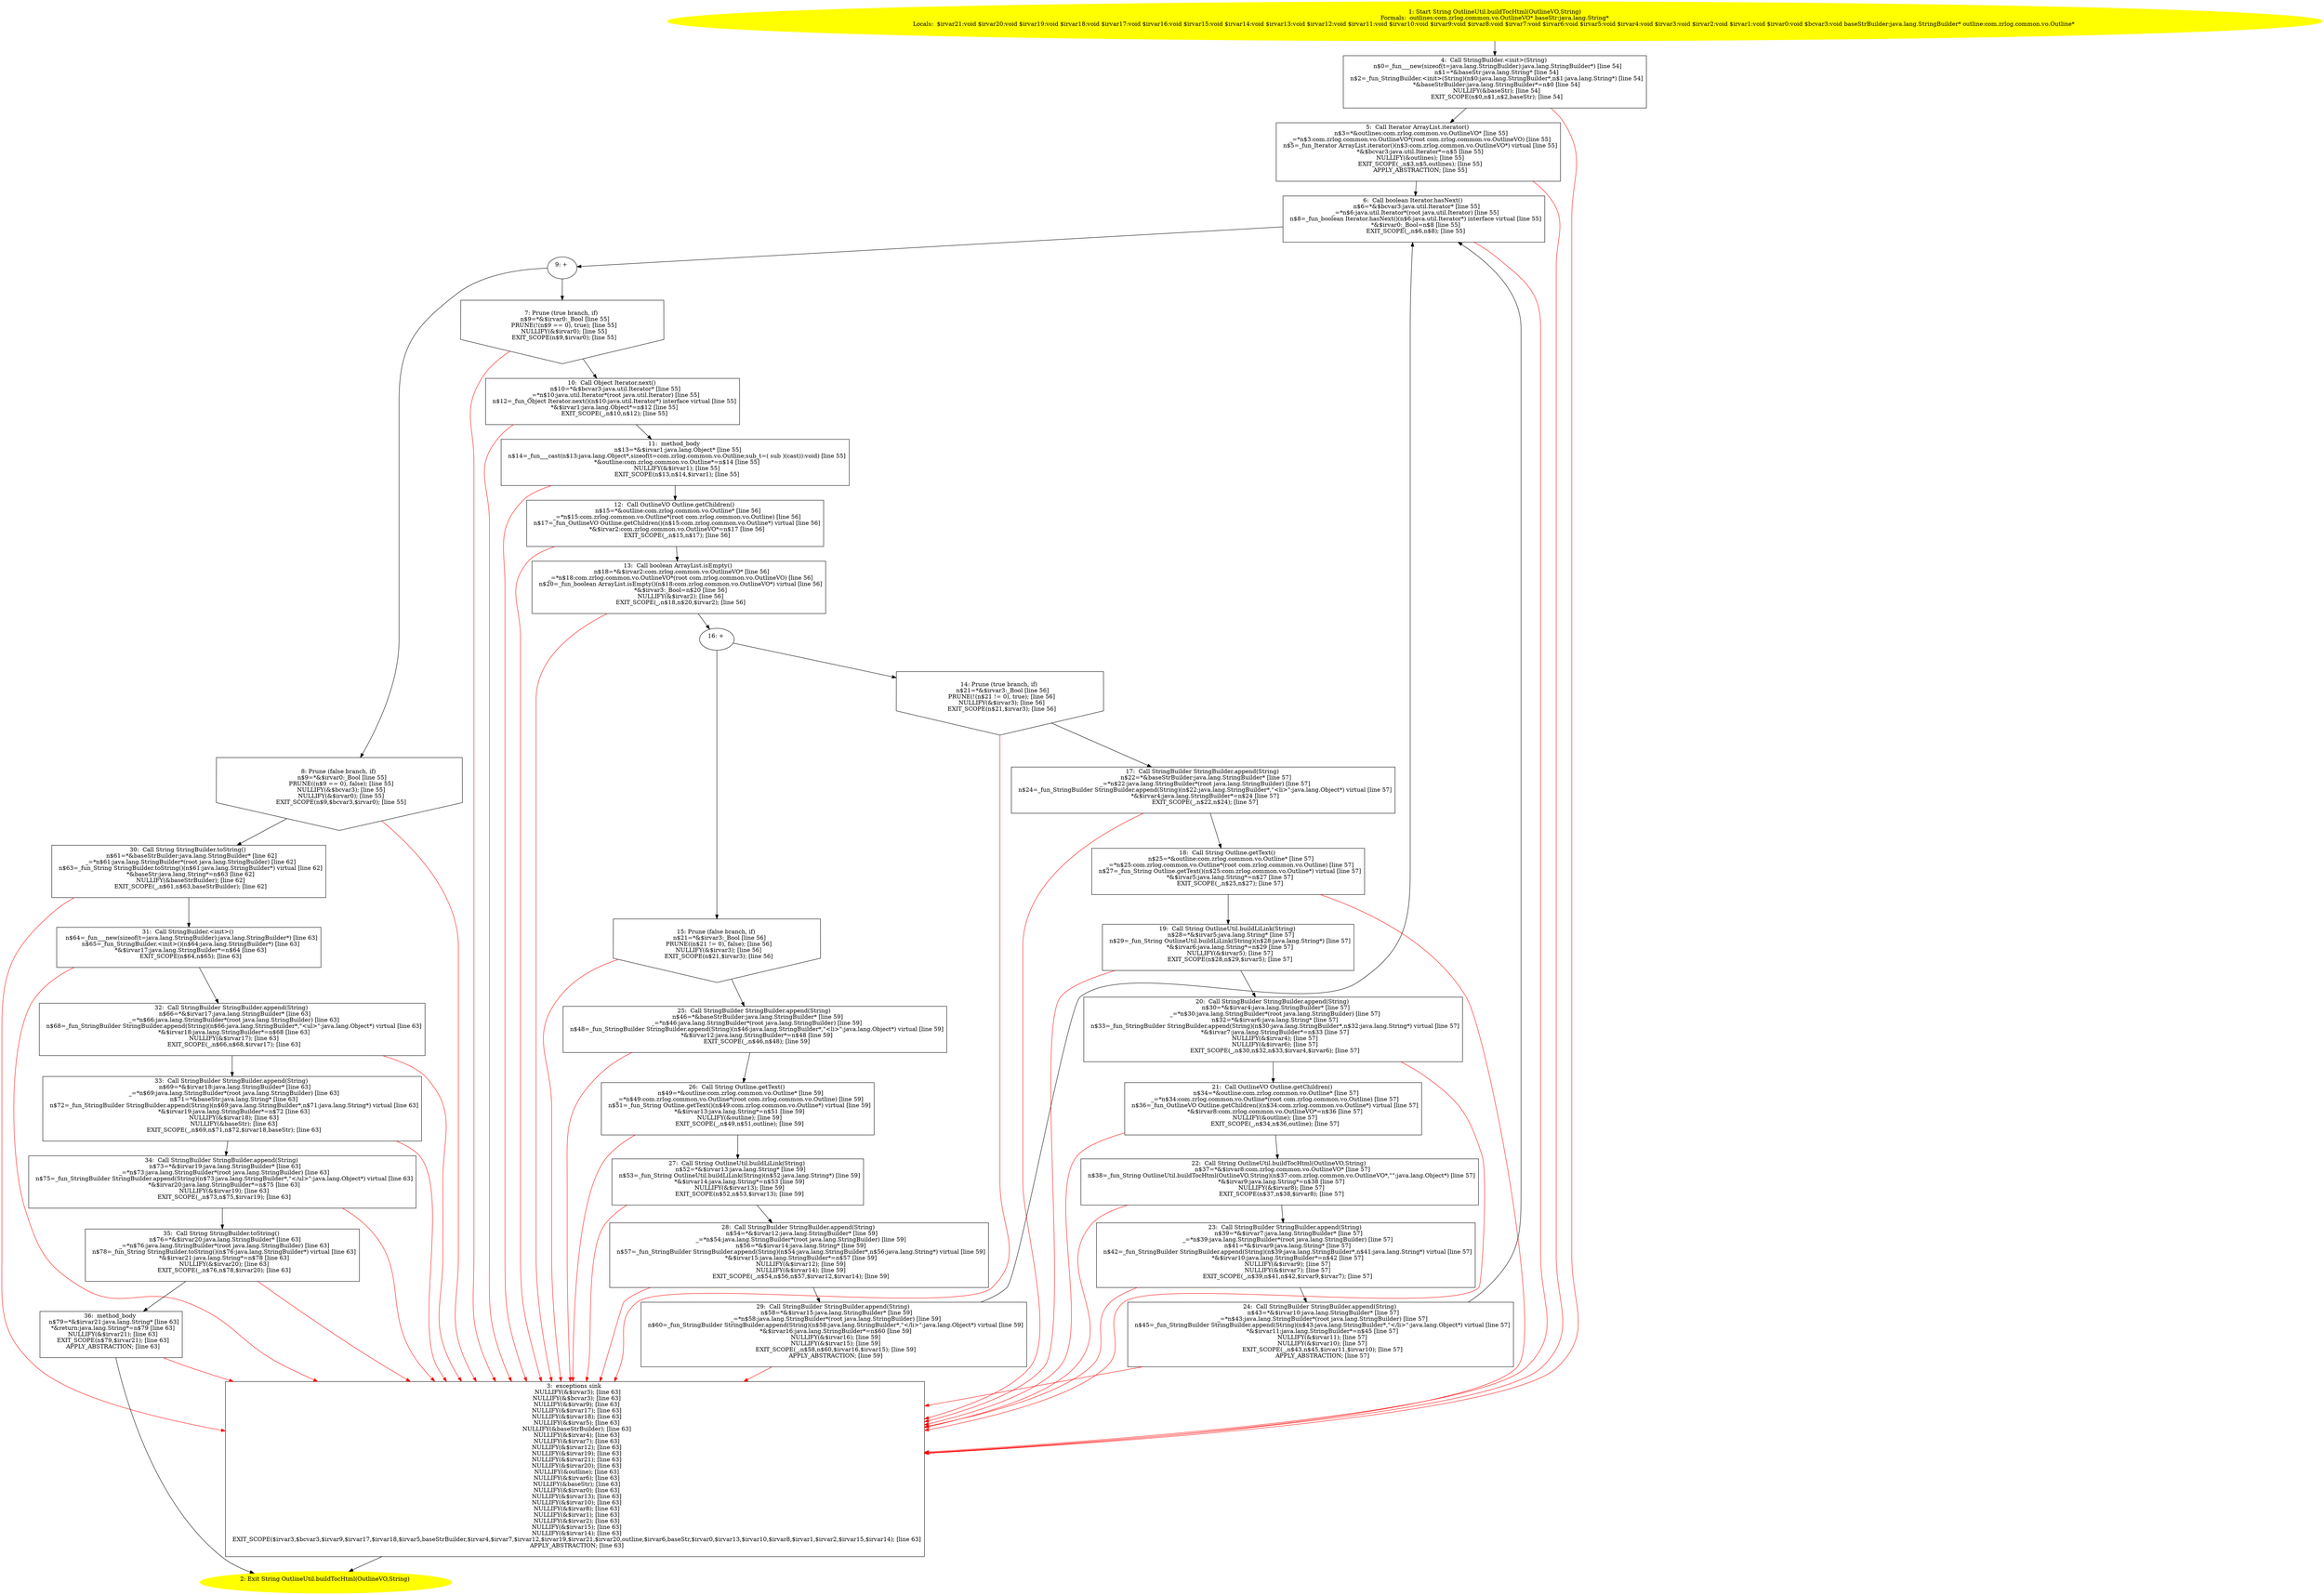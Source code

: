 /* @generated */
digraph cfg {
"com.zrlog.util.OutlineUtil.buildTocHtml(com.zrlog.common.vo.OutlineVO,java.lang.String):java.lang.St.0a394ee8445268c8829a0d29776dd25e_1" [label="1: Start String OutlineUtil.buildTocHtml(OutlineVO,String)\nFormals:  outlines:com.zrlog.common.vo.OutlineVO* baseStr:java.lang.String*\nLocals:  $irvar21:void $irvar20:void $irvar19:void $irvar18:void $irvar17:void $irvar16:void $irvar15:void $irvar14:void $irvar13:void $irvar12:void $irvar11:void $irvar10:void $irvar9:void $irvar8:void $irvar7:void $irvar6:void $irvar5:void $irvar4:void $irvar3:void $irvar2:void $irvar1:void $irvar0:void $bcvar3:void baseStrBuilder:java.lang.StringBuilder* outline:com.zrlog.common.vo.Outline* \n  " color=yellow style=filled]
	

	 "com.zrlog.util.OutlineUtil.buildTocHtml(com.zrlog.common.vo.OutlineVO,java.lang.String):java.lang.St.0a394ee8445268c8829a0d29776dd25e_1" -> "com.zrlog.util.OutlineUtil.buildTocHtml(com.zrlog.common.vo.OutlineVO,java.lang.String):java.lang.St.0a394ee8445268c8829a0d29776dd25e_4" ;
"com.zrlog.util.OutlineUtil.buildTocHtml(com.zrlog.common.vo.OutlineVO,java.lang.String):java.lang.St.0a394ee8445268c8829a0d29776dd25e_2" [label="2: Exit String OutlineUtil.buildTocHtml(OutlineVO,String) \n  " color=yellow style=filled]
	

"com.zrlog.util.OutlineUtil.buildTocHtml(com.zrlog.common.vo.OutlineVO,java.lang.String):java.lang.St.0a394ee8445268c8829a0d29776dd25e_3" [label="3:  exceptions sink \n   NULLIFY(&$irvar3); [line 63]\n  NULLIFY(&$bcvar3); [line 63]\n  NULLIFY(&$irvar9); [line 63]\n  NULLIFY(&$irvar17); [line 63]\n  NULLIFY(&$irvar18); [line 63]\n  NULLIFY(&$irvar5); [line 63]\n  NULLIFY(&baseStrBuilder); [line 63]\n  NULLIFY(&$irvar4); [line 63]\n  NULLIFY(&$irvar7); [line 63]\n  NULLIFY(&$irvar12); [line 63]\n  NULLIFY(&$irvar19); [line 63]\n  NULLIFY(&$irvar21); [line 63]\n  NULLIFY(&$irvar20); [line 63]\n  NULLIFY(&outline); [line 63]\n  NULLIFY(&$irvar6); [line 63]\n  NULLIFY(&baseStr); [line 63]\n  NULLIFY(&$irvar0); [line 63]\n  NULLIFY(&$irvar13); [line 63]\n  NULLIFY(&$irvar10); [line 63]\n  NULLIFY(&$irvar8); [line 63]\n  NULLIFY(&$irvar1); [line 63]\n  NULLIFY(&$irvar2); [line 63]\n  NULLIFY(&$irvar15); [line 63]\n  NULLIFY(&$irvar14); [line 63]\n  EXIT_SCOPE($irvar3,$bcvar3,$irvar9,$irvar17,$irvar18,$irvar5,baseStrBuilder,$irvar4,$irvar7,$irvar12,$irvar19,$irvar21,$irvar20,outline,$irvar6,baseStr,$irvar0,$irvar13,$irvar10,$irvar8,$irvar1,$irvar2,$irvar15,$irvar14); [line 63]\n  APPLY_ABSTRACTION; [line 63]\n " shape="box"]
	

	 "com.zrlog.util.OutlineUtil.buildTocHtml(com.zrlog.common.vo.OutlineVO,java.lang.String):java.lang.St.0a394ee8445268c8829a0d29776dd25e_3" -> "com.zrlog.util.OutlineUtil.buildTocHtml(com.zrlog.common.vo.OutlineVO,java.lang.String):java.lang.St.0a394ee8445268c8829a0d29776dd25e_2" ;
"com.zrlog.util.OutlineUtil.buildTocHtml(com.zrlog.common.vo.OutlineVO,java.lang.String):java.lang.St.0a394ee8445268c8829a0d29776dd25e_4" [label="4:  Call StringBuilder.<init>(String) \n   n$0=_fun___new(sizeof(t=java.lang.StringBuilder):java.lang.StringBuilder*) [line 54]\n  n$1=*&baseStr:java.lang.String* [line 54]\n  n$2=_fun_StringBuilder.<init>(String)(n$0:java.lang.StringBuilder*,n$1:java.lang.String*) [line 54]\n  *&baseStrBuilder:java.lang.StringBuilder*=n$0 [line 54]\n  NULLIFY(&baseStr); [line 54]\n  EXIT_SCOPE(n$0,n$1,n$2,baseStr); [line 54]\n " shape="box"]
	

	 "com.zrlog.util.OutlineUtil.buildTocHtml(com.zrlog.common.vo.OutlineVO,java.lang.String):java.lang.St.0a394ee8445268c8829a0d29776dd25e_4" -> "com.zrlog.util.OutlineUtil.buildTocHtml(com.zrlog.common.vo.OutlineVO,java.lang.String):java.lang.St.0a394ee8445268c8829a0d29776dd25e_5" ;
	 "com.zrlog.util.OutlineUtil.buildTocHtml(com.zrlog.common.vo.OutlineVO,java.lang.String):java.lang.St.0a394ee8445268c8829a0d29776dd25e_4" -> "com.zrlog.util.OutlineUtil.buildTocHtml(com.zrlog.common.vo.OutlineVO,java.lang.String):java.lang.St.0a394ee8445268c8829a0d29776dd25e_3" [color="red" ];
"com.zrlog.util.OutlineUtil.buildTocHtml(com.zrlog.common.vo.OutlineVO,java.lang.String):java.lang.St.0a394ee8445268c8829a0d29776dd25e_5" [label="5:  Call Iterator ArrayList.iterator() \n   n$3=*&outlines:com.zrlog.common.vo.OutlineVO* [line 55]\n  _=*n$3:com.zrlog.common.vo.OutlineVO*(root com.zrlog.common.vo.OutlineVO) [line 55]\n  n$5=_fun_Iterator ArrayList.iterator()(n$3:com.zrlog.common.vo.OutlineVO*) virtual [line 55]\n  *&$bcvar3:java.util.Iterator*=n$5 [line 55]\n  NULLIFY(&outlines); [line 55]\n  EXIT_SCOPE(_,n$3,n$5,outlines); [line 55]\n  APPLY_ABSTRACTION; [line 55]\n " shape="box"]
	

	 "com.zrlog.util.OutlineUtil.buildTocHtml(com.zrlog.common.vo.OutlineVO,java.lang.String):java.lang.St.0a394ee8445268c8829a0d29776dd25e_5" -> "com.zrlog.util.OutlineUtil.buildTocHtml(com.zrlog.common.vo.OutlineVO,java.lang.String):java.lang.St.0a394ee8445268c8829a0d29776dd25e_6" ;
	 "com.zrlog.util.OutlineUtil.buildTocHtml(com.zrlog.common.vo.OutlineVO,java.lang.String):java.lang.St.0a394ee8445268c8829a0d29776dd25e_5" -> "com.zrlog.util.OutlineUtil.buildTocHtml(com.zrlog.common.vo.OutlineVO,java.lang.String):java.lang.St.0a394ee8445268c8829a0d29776dd25e_3" [color="red" ];
"com.zrlog.util.OutlineUtil.buildTocHtml(com.zrlog.common.vo.OutlineVO,java.lang.String):java.lang.St.0a394ee8445268c8829a0d29776dd25e_6" [label="6:  Call boolean Iterator.hasNext() \n   n$6=*&$bcvar3:java.util.Iterator* [line 55]\n  _=*n$6:java.util.Iterator*(root java.util.Iterator) [line 55]\n  n$8=_fun_boolean Iterator.hasNext()(n$6:java.util.Iterator*) interface virtual [line 55]\n  *&$irvar0:_Bool=n$8 [line 55]\n  EXIT_SCOPE(_,n$6,n$8); [line 55]\n " shape="box"]
	

	 "com.zrlog.util.OutlineUtil.buildTocHtml(com.zrlog.common.vo.OutlineVO,java.lang.String):java.lang.St.0a394ee8445268c8829a0d29776dd25e_6" -> "com.zrlog.util.OutlineUtil.buildTocHtml(com.zrlog.common.vo.OutlineVO,java.lang.String):java.lang.St.0a394ee8445268c8829a0d29776dd25e_9" ;
	 "com.zrlog.util.OutlineUtil.buildTocHtml(com.zrlog.common.vo.OutlineVO,java.lang.String):java.lang.St.0a394ee8445268c8829a0d29776dd25e_6" -> "com.zrlog.util.OutlineUtil.buildTocHtml(com.zrlog.common.vo.OutlineVO,java.lang.String):java.lang.St.0a394ee8445268c8829a0d29776dd25e_3" [color="red" ];
"com.zrlog.util.OutlineUtil.buildTocHtml(com.zrlog.common.vo.OutlineVO,java.lang.String):java.lang.St.0a394ee8445268c8829a0d29776dd25e_7" [label="7: Prune (true branch, if) \n   n$9=*&$irvar0:_Bool [line 55]\n  PRUNE(!(n$9 == 0), true); [line 55]\n  NULLIFY(&$irvar0); [line 55]\n  EXIT_SCOPE(n$9,$irvar0); [line 55]\n " shape="invhouse"]
	

	 "com.zrlog.util.OutlineUtil.buildTocHtml(com.zrlog.common.vo.OutlineVO,java.lang.String):java.lang.St.0a394ee8445268c8829a0d29776dd25e_7" -> "com.zrlog.util.OutlineUtil.buildTocHtml(com.zrlog.common.vo.OutlineVO,java.lang.String):java.lang.St.0a394ee8445268c8829a0d29776dd25e_10" ;
	 "com.zrlog.util.OutlineUtil.buildTocHtml(com.zrlog.common.vo.OutlineVO,java.lang.String):java.lang.St.0a394ee8445268c8829a0d29776dd25e_7" -> "com.zrlog.util.OutlineUtil.buildTocHtml(com.zrlog.common.vo.OutlineVO,java.lang.String):java.lang.St.0a394ee8445268c8829a0d29776dd25e_3" [color="red" ];
"com.zrlog.util.OutlineUtil.buildTocHtml(com.zrlog.common.vo.OutlineVO,java.lang.String):java.lang.St.0a394ee8445268c8829a0d29776dd25e_8" [label="8: Prune (false branch, if) \n   n$9=*&$irvar0:_Bool [line 55]\n  PRUNE((n$9 == 0), false); [line 55]\n  NULLIFY(&$bcvar3); [line 55]\n  NULLIFY(&$irvar0); [line 55]\n  EXIT_SCOPE(n$9,$bcvar3,$irvar0); [line 55]\n " shape="invhouse"]
	

	 "com.zrlog.util.OutlineUtil.buildTocHtml(com.zrlog.common.vo.OutlineVO,java.lang.String):java.lang.St.0a394ee8445268c8829a0d29776dd25e_8" -> "com.zrlog.util.OutlineUtil.buildTocHtml(com.zrlog.common.vo.OutlineVO,java.lang.String):java.lang.St.0a394ee8445268c8829a0d29776dd25e_30" ;
	 "com.zrlog.util.OutlineUtil.buildTocHtml(com.zrlog.common.vo.OutlineVO,java.lang.String):java.lang.St.0a394ee8445268c8829a0d29776dd25e_8" -> "com.zrlog.util.OutlineUtil.buildTocHtml(com.zrlog.common.vo.OutlineVO,java.lang.String):java.lang.St.0a394ee8445268c8829a0d29776dd25e_3" [color="red" ];
"com.zrlog.util.OutlineUtil.buildTocHtml(com.zrlog.common.vo.OutlineVO,java.lang.String):java.lang.St.0a394ee8445268c8829a0d29776dd25e_9" [label="9: + \n  " ]
	

	 "com.zrlog.util.OutlineUtil.buildTocHtml(com.zrlog.common.vo.OutlineVO,java.lang.String):java.lang.St.0a394ee8445268c8829a0d29776dd25e_9" -> "com.zrlog.util.OutlineUtil.buildTocHtml(com.zrlog.common.vo.OutlineVO,java.lang.String):java.lang.St.0a394ee8445268c8829a0d29776dd25e_7" ;
	 "com.zrlog.util.OutlineUtil.buildTocHtml(com.zrlog.common.vo.OutlineVO,java.lang.String):java.lang.St.0a394ee8445268c8829a0d29776dd25e_9" -> "com.zrlog.util.OutlineUtil.buildTocHtml(com.zrlog.common.vo.OutlineVO,java.lang.String):java.lang.St.0a394ee8445268c8829a0d29776dd25e_8" ;
"com.zrlog.util.OutlineUtil.buildTocHtml(com.zrlog.common.vo.OutlineVO,java.lang.String):java.lang.St.0a394ee8445268c8829a0d29776dd25e_10" [label="10:  Call Object Iterator.next() \n   n$10=*&$bcvar3:java.util.Iterator* [line 55]\n  _=*n$10:java.util.Iterator*(root java.util.Iterator) [line 55]\n  n$12=_fun_Object Iterator.next()(n$10:java.util.Iterator*) interface virtual [line 55]\n  *&$irvar1:java.lang.Object*=n$12 [line 55]\n  EXIT_SCOPE(_,n$10,n$12); [line 55]\n " shape="box"]
	

	 "com.zrlog.util.OutlineUtil.buildTocHtml(com.zrlog.common.vo.OutlineVO,java.lang.String):java.lang.St.0a394ee8445268c8829a0d29776dd25e_10" -> "com.zrlog.util.OutlineUtil.buildTocHtml(com.zrlog.common.vo.OutlineVO,java.lang.String):java.lang.St.0a394ee8445268c8829a0d29776dd25e_11" ;
	 "com.zrlog.util.OutlineUtil.buildTocHtml(com.zrlog.common.vo.OutlineVO,java.lang.String):java.lang.St.0a394ee8445268c8829a0d29776dd25e_10" -> "com.zrlog.util.OutlineUtil.buildTocHtml(com.zrlog.common.vo.OutlineVO,java.lang.String):java.lang.St.0a394ee8445268c8829a0d29776dd25e_3" [color="red" ];
"com.zrlog.util.OutlineUtil.buildTocHtml(com.zrlog.common.vo.OutlineVO,java.lang.String):java.lang.St.0a394ee8445268c8829a0d29776dd25e_11" [label="11:  method_body \n   n$13=*&$irvar1:java.lang.Object* [line 55]\n  n$14=_fun___cast(n$13:java.lang.Object*,sizeof(t=com.zrlog.common.vo.Outline;sub_t=( sub )(cast)):void) [line 55]\n  *&outline:com.zrlog.common.vo.Outline*=n$14 [line 55]\n  NULLIFY(&$irvar1); [line 55]\n  EXIT_SCOPE(n$13,n$14,$irvar1); [line 55]\n " shape="box"]
	

	 "com.zrlog.util.OutlineUtil.buildTocHtml(com.zrlog.common.vo.OutlineVO,java.lang.String):java.lang.St.0a394ee8445268c8829a0d29776dd25e_11" -> "com.zrlog.util.OutlineUtil.buildTocHtml(com.zrlog.common.vo.OutlineVO,java.lang.String):java.lang.St.0a394ee8445268c8829a0d29776dd25e_12" ;
	 "com.zrlog.util.OutlineUtil.buildTocHtml(com.zrlog.common.vo.OutlineVO,java.lang.String):java.lang.St.0a394ee8445268c8829a0d29776dd25e_11" -> "com.zrlog.util.OutlineUtil.buildTocHtml(com.zrlog.common.vo.OutlineVO,java.lang.String):java.lang.St.0a394ee8445268c8829a0d29776dd25e_3" [color="red" ];
"com.zrlog.util.OutlineUtil.buildTocHtml(com.zrlog.common.vo.OutlineVO,java.lang.String):java.lang.St.0a394ee8445268c8829a0d29776dd25e_12" [label="12:  Call OutlineVO Outline.getChildren() \n   n$15=*&outline:com.zrlog.common.vo.Outline* [line 56]\n  _=*n$15:com.zrlog.common.vo.Outline*(root com.zrlog.common.vo.Outline) [line 56]\n  n$17=_fun_OutlineVO Outline.getChildren()(n$15:com.zrlog.common.vo.Outline*) virtual [line 56]\n  *&$irvar2:com.zrlog.common.vo.OutlineVO*=n$17 [line 56]\n  EXIT_SCOPE(_,n$15,n$17); [line 56]\n " shape="box"]
	

	 "com.zrlog.util.OutlineUtil.buildTocHtml(com.zrlog.common.vo.OutlineVO,java.lang.String):java.lang.St.0a394ee8445268c8829a0d29776dd25e_12" -> "com.zrlog.util.OutlineUtil.buildTocHtml(com.zrlog.common.vo.OutlineVO,java.lang.String):java.lang.St.0a394ee8445268c8829a0d29776dd25e_13" ;
	 "com.zrlog.util.OutlineUtil.buildTocHtml(com.zrlog.common.vo.OutlineVO,java.lang.String):java.lang.St.0a394ee8445268c8829a0d29776dd25e_12" -> "com.zrlog.util.OutlineUtil.buildTocHtml(com.zrlog.common.vo.OutlineVO,java.lang.String):java.lang.St.0a394ee8445268c8829a0d29776dd25e_3" [color="red" ];
"com.zrlog.util.OutlineUtil.buildTocHtml(com.zrlog.common.vo.OutlineVO,java.lang.String):java.lang.St.0a394ee8445268c8829a0d29776dd25e_13" [label="13:  Call boolean ArrayList.isEmpty() \n   n$18=*&$irvar2:com.zrlog.common.vo.OutlineVO* [line 56]\n  _=*n$18:com.zrlog.common.vo.OutlineVO*(root com.zrlog.common.vo.OutlineVO) [line 56]\n  n$20=_fun_boolean ArrayList.isEmpty()(n$18:com.zrlog.common.vo.OutlineVO*) virtual [line 56]\n  *&$irvar3:_Bool=n$20 [line 56]\n  NULLIFY(&$irvar2); [line 56]\n  EXIT_SCOPE(_,n$18,n$20,$irvar2); [line 56]\n " shape="box"]
	

	 "com.zrlog.util.OutlineUtil.buildTocHtml(com.zrlog.common.vo.OutlineVO,java.lang.String):java.lang.St.0a394ee8445268c8829a0d29776dd25e_13" -> "com.zrlog.util.OutlineUtil.buildTocHtml(com.zrlog.common.vo.OutlineVO,java.lang.String):java.lang.St.0a394ee8445268c8829a0d29776dd25e_16" ;
	 "com.zrlog.util.OutlineUtil.buildTocHtml(com.zrlog.common.vo.OutlineVO,java.lang.String):java.lang.St.0a394ee8445268c8829a0d29776dd25e_13" -> "com.zrlog.util.OutlineUtil.buildTocHtml(com.zrlog.common.vo.OutlineVO,java.lang.String):java.lang.St.0a394ee8445268c8829a0d29776dd25e_3" [color="red" ];
"com.zrlog.util.OutlineUtil.buildTocHtml(com.zrlog.common.vo.OutlineVO,java.lang.String):java.lang.St.0a394ee8445268c8829a0d29776dd25e_14" [label="14: Prune (true branch, if) \n   n$21=*&$irvar3:_Bool [line 56]\n  PRUNE(!(n$21 != 0), true); [line 56]\n  NULLIFY(&$irvar3); [line 56]\n  EXIT_SCOPE(n$21,$irvar3); [line 56]\n " shape="invhouse"]
	

	 "com.zrlog.util.OutlineUtil.buildTocHtml(com.zrlog.common.vo.OutlineVO,java.lang.String):java.lang.St.0a394ee8445268c8829a0d29776dd25e_14" -> "com.zrlog.util.OutlineUtil.buildTocHtml(com.zrlog.common.vo.OutlineVO,java.lang.String):java.lang.St.0a394ee8445268c8829a0d29776dd25e_17" ;
	 "com.zrlog.util.OutlineUtil.buildTocHtml(com.zrlog.common.vo.OutlineVO,java.lang.String):java.lang.St.0a394ee8445268c8829a0d29776dd25e_14" -> "com.zrlog.util.OutlineUtil.buildTocHtml(com.zrlog.common.vo.OutlineVO,java.lang.String):java.lang.St.0a394ee8445268c8829a0d29776dd25e_3" [color="red" ];
"com.zrlog.util.OutlineUtil.buildTocHtml(com.zrlog.common.vo.OutlineVO,java.lang.String):java.lang.St.0a394ee8445268c8829a0d29776dd25e_15" [label="15: Prune (false branch, if) \n   n$21=*&$irvar3:_Bool [line 56]\n  PRUNE((n$21 != 0), false); [line 56]\n  NULLIFY(&$irvar3); [line 56]\n  EXIT_SCOPE(n$21,$irvar3); [line 56]\n " shape="invhouse"]
	

	 "com.zrlog.util.OutlineUtil.buildTocHtml(com.zrlog.common.vo.OutlineVO,java.lang.String):java.lang.St.0a394ee8445268c8829a0d29776dd25e_15" -> "com.zrlog.util.OutlineUtil.buildTocHtml(com.zrlog.common.vo.OutlineVO,java.lang.String):java.lang.St.0a394ee8445268c8829a0d29776dd25e_25" ;
	 "com.zrlog.util.OutlineUtil.buildTocHtml(com.zrlog.common.vo.OutlineVO,java.lang.String):java.lang.St.0a394ee8445268c8829a0d29776dd25e_15" -> "com.zrlog.util.OutlineUtil.buildTocHtml(com.zrlog.common.vo.OutlineVO,java.lang.String):java.lang.St.0a394ee8445268c8829a0d29776dd25e_3" [color="red" ];
"com.zrlog.util.OutlineUtil.buildTocHtml(com.zrlog.common.vo.OutlineVO,java.lang.String):java.lang.St.0a394ee8445268c8829a0d29776dd25e_16" [label="16: + \n  " ]
	

	 "com.zrlog.util.OutlineUtil.buildTocHtml(com.zrlog.common.vo.OutlineVO,java.lang.String):java.lang.St.0a394ee8445268c8829a0d29776dd25e_16" -> "com.zrlog.util.OutlineUtil.buildTocHtml(com.zrlog.common.vo.OutlineVO,java.lang.String):java.lang.St.0a394ee8445268c8829a0d29776dd25e_14" ;
	 "com.zrlog.util.OutlineUtil.buildTocHtml(com.zrlog.common.vo.OutlineVO,java.lang.String):java.lang.St.0a394ee8445268c8829a0d29776dd25e_16" -> "com.zrlog.util.OutlineUtil.buildTocHtml(com.zrlog.common.vo.OutlineVO,java.lang.String):java.lang.St.0a394ee8445268c8829a0d29776dd25e_15" ;
"com.zrlog.util.OutlineUtil.buildTocHtml(com.zrlog.common.vo.OutlineVO,java.lang.String):java.lang.St.0a394ee8445268c8829a0d29776dd25e_17" [label="17:  Call StringBuilder StringBuilder.append(String) \n   n$22=*&baseStrBuilder:java.lang.StringBuilder* [line 57]\n  _=*n$22:java.lang.StringBuilder*(root java.lang.StringBuilder) [line 57]\n  n$24=_fun_StringBuilder StringBuilder.append(String)(n$22:java.lang.StringBuilder*,\"<li>\":java.lang.Object*) virtual [line 57]\n  *&$irvar4:java.lang.StringBuilder*=n$24 [line 57]\n  EXIT_SCOPE(_,n$22,n$24); [line 57]\n " shape="box"]
	

	 "com.zrlog.util.OutlineUtil.buildTocHtml(com.zrlog.common.vo.OutlineVO,java.lang.String):java.lang.St.0a394ee8445268c8829a0d29776dd25e_17" -> "com.zrlog.util.OutlineUtil.buildTocHtml(com.zrlog.common.vo.OutlineVO,java.lang.String):java.lang.St.0a394ee8445268c8829a0d29776dd25e_18" ;
	 "com.zrlog.util.OutlineUtil.buildTocHtml(com.zrlog.common.vo.OutlineVO,java.lang.String):java.lang.St.0a394ee8445268c8829a0d29776dd25e_17" -> "com.zrlog.util.OutlineUtil.buildTocHtml(com.zrlog.common.vo.OutlineVO,java.lang.String):java.lang.St.0a394ee8445268c8829a0d29776dd25e_3" [color="red" ];
"com.zrlog.util.OutlineUtil.buildTocHtml(com.zrlog.common.vo.OutlineVO,java.lang.String):java.lang.St.0a394ee8445268c8829a0d29776dd25e_18" [label="18:  Call String Outline.getText() \n   n$25=*&outline:com.zrlog.common.vo.Outline* [line 57]\n  _=*n$25:com.zrlog.common.vo.Outline*(root com.zrlog.common.vo.Outline) [line 57]\n  n$27=_fun_String Outline.getText()(n$25:com.zrlog.common.vo.Outline*) virtual [line 57]\n  *&$irvar5:java.lang.String*=n$27 [line 57]\n  EXIT_SCOPE(_,n$25,n$27); [line 57]\n " shape="box"]
	

	 "com.zrlog.util.OutlineUtil.buildTocHtml(com.zrlog.common.vo.OutlineVO,java.lang.String):java.lang.St.0a394ee8445268c8829a0d29776dd25e_18" -> "com.zrlog.util.OutlineUtil.buildTocHtml(com.zrlog.common.vo.OutlineVO,java.lang.String):java.lang.St.0a394ee8445268c8829a0d29776dd25e_19" ;
	 "com.zrlog.util.OutlineUtil.buildTocHtml(com.zrlog.common.vo.OutlineVO,java.lang.String):java.lang.St.0a394ee8445268c8829a0d29776dd25e_18" -> "com.zrlog.util.OutlineUtil.buildTocHtml(com.zrlog.common.vo.OutlineVO,java.lang.String):java.lang.St.0a394ee8445268c8829a0d29776dd25e_3" [color="red" ];
"com.zrlog.util.OutlineUtil.buildTocHtml(com.zrlog.common.vo.OutlineVO,java.lang.String):java.lang.St.0a394ee8445268c8829a0d29776dd25e_19" [label="19:  Call String OutlineUtil.buildLiLink(String) \n   n$28=*&$irvar5:java.lang.String* [line 57]\n  n$29=_fun_String OutlineUtil.buildLiLink(String)(n$28:java.lang.String*) [line 57]\n  *&$irvar6:java.lang.String*=n$29 [line 57]\n  NULLIFY(&$irvar5); [line 57]\n  EXIT_SCOPE(n$28,n$29,$irvar5); [line 57]\n " shape="box"]
	

	 "com.zrlog.util.OutlineUtil.buildTocHtml(com.zrlog.common.vo.OutlineVO,java.lang.String):java.lang.St.0a394ee8445268c8829a0d29776dd25e_19" -> "com.zrlog.util.OutlineUtil.buildTocHtml(com.zrlog.common.vo.OutlineVO,java.lang.String):java.lang.St.0a394ee8445268c8829a0d29776dd25e_20" ;
	 "com.zrlog.util.OutlineUtil.buildTocHtml(com.zrlog.common.vo.OutlineVO,java.lang.String):java.lang.St.0a394ee8445268c8829a0d29776dd25e_19" -> "com.zrlog.util.OutlineUtil.buildTocHtml(com.zrlog.common.vo.OutlineVO,java.lang.String):java.lang.St.0a394ee8445268c8829a0d29776dd25e_3" [color="red" ];
"com.zrlog.util.OutlineUtil.buildTocHtml(com.zrlog.common.vo.OutlineVO,java.lang.String):java.lang.St.0a394ee8445268c8829a0d29776dd25e_20" [label="20:  Call StringBuilder StringBuilder.append(String) \n   n$30=*&$irvar4:java.lang.StringBuilder* [line 57]\n  _=*n$30:java.lang.StringBuilder*(root java.lang.StringBuilder) [line 57]\n  n$32=*&$irvar6:java.lang.String* [line 57]\n  n$33=_fun_StringBuilder StringBuilder.append(String)(n$30:java.lang.StringBuilder*,n$32:java.lang.String*) virtual [line 57]\n  *&$irvar7:java.lang.StringBuilder*=n$33 [line 57]\n  NULLIFY(&$irvar4); [line 57]\n  NULLIFY(&$irvar6); [line 57]\n  EXIT_SCOPE(_,n$30,n$32,n$33,$irvar4,$irvar6); [line 57]\n " shape="box"]
	

	 "com.zrlog.util.OutlineUtil.buildTocHtml(com.zrlog.common.vo.OutlineVO,java.lang.String):java.lang.St.0a394ee8445268c8829a0d29776dd25e_20" -> "com.zrlog.util.OutlineUtil.buildTocHtml(com.zrlog.common.vo.OutlineVO,java.lang.String):java.lang.St.0a394ee8445268c8829a0d29776dd25e_21" ;
	 "com.zrlog.util.OutlineUtil.buildTocHtml(com.zrlog.common.vo.OutlineVO,java.lang.String):java.lang.St.0a394ee8445268c8829a0d29776dd25e_20" -> "com.zrlog.util.OutlineUtil.buildTocHtml(com.zrlog.common.vo.OutlineVO,java.lang.String):java.lang.St.0a394ee8445268c8829a0d29776dd25e_3" [color="red" ];
"com.zrlog.util.OutlineUtil.buildTocHtml(com.zrlog.common.vo.OutlineVO,java.lang.String):java.lang.St.0a394ee8445268c8829a0d29776dd25e_21" [label="21:  Call OutlineVO Outline.getChildren() \n   n$34=*&outline:com.zrlog.common.vo.Outline* [line 57]\n  _=*n$34:com.zrlog.common.vo.Outline*(root com.zrlog.common.vo.Outline) [line 57]\n  n$36=_fun_OutlineVO Outline.getChildren()(n$34:com.zrlog.common.vo.Outline*) virtual [line 57]\n  *&$irvar8:com.zrlog.common.vo.OutlineVO*=n$36 [line 57]\n  NULLIFY(&outline); [line 57]\n  EXIT_SCOPE(_,n$34,n$36,outline); [line 57]\n " shape="box"]
	

	 "com.zrlog.util.OutlineUtil.buildTocHtml(com.zrlog.common.vo.OutlineVO,java.lang.String):java.lang.St.0a394ee8445268c8829a0d29776dd25e_21" -> "com.zrlog.util.OutlineUtil.buildTocHtml(com.zrlog.common.vo.OutlineVO,java.lang.String):java.lang.St.0a394ee8445268c8829a0d29776dd25e_22" ;
	 "com.zrlog.util.OutlineUtil.buildTocHtml(com.zrlog.common.vo.OutlineVO,java.lang.String):java.lang.St.0a394ee8445268c8829a0d29776dd25e_21" -> "com.zrlog.util.OutlineUtil.buildTocHtml(com.zrlog.common.vo.OutlineVO,java.lang.String):java.lang.St.0a394ee8445268c8829a0d29776dd25e_3" [color="red" ];
"com.zrlog.util.OutlineUtil.buildTocHtml(com.zrlog.common.vo.OutlineVO,java.lang.String):java.lang.St.0a394ee8445268c8829a0d29776dd25e_22" [label="22:  Call String OutlineUtil.buildTocHtml(OutlineVO,String) \n   n$37=*&$irvar8:com.zrlog.common.vo.OutlineVO* [line 57]\n  n$38=_fun_String OutlineUtil.buildTocHtml(OutlineVO,String)(n$37:com.zrlog.common.vo.OutlineVO*,\"\":java.lang.Object*) [line 57]\n  *&$irvar9:java.lang.String*=n$38 [line 57]\n  NULLIFY(&$irvar8); [line 57]\n  EXIT_SCOPE(n$37,n$38,$irvar8); [line 57]\n " shape="box"]
	

	 "com.zrlog.util.OutlineUtil.buildTocHtml(com.zrlog.common.vo.OutlineVO,java.lang.String):java.lang.St.0a394ee8445268c8829a0d29776dd25e_22" -> "com.zrlog.util.OutlineUtil.buildTocHtml(com.zrlog.common.vo.OutlineVO,java.lang.String):java.lang.St.0a394ee8445268c8829a0d29776dd25e_23" ;
	 "com.zrlog.util.OutlineUtil.buildTocHtml(com.zrlog.common.vo.OutlineVO,java.lang.String):java.lang.St.0a394ee8445268c8829a0d29776dd25e_22" -> "com.zrlog.util.OutlineUtil.buildTocHtml(com.zrlog.common.vo.OutlineVO,java.lang.String):java.lang.St.0a394ee8445268c8829a0d29776dd25e_3" [color="red" ];
"com.zrlog.util.OutlineUtil.buildTocHtml(com.zrlog.common.vo.OutlineVO,java.lang.String):java.lang.St.0a394ee8445268c8829a0d29776dd25e_23" [label="23:  Call StringBuilder StringBuilder.append(String) \n   n$39=*&$irvar7:java.lang.StringBuilder* [line 57]\n  _=*n$39:java.lang.StringBuilder*(root java.lang.StringBuilder) [line 57]\n  n$41=*&$irvar9:java.lang.String* [line 57]\n  n$42=_fun_StringBuilder StringBuilder.append(String)(n$39:java.lang.StringBuilder*,n$41:java.lang.String*) virtual [line 57]\n  *&$irvar10:java.lang.StringBuilder*=n$42 [line 57]\n  NULLIFY(&$irvar9); [line 57]\n  NULLIFY(&$irvar7); [line 57]\n  EXIT_SCOPE(_,n$39,n$41,n$42,$irvar9,$irvar7); [line 57]\n " shape="box"]
	

	 "com.zrlog.util.OutlineUtil.buildTocHtml(com.zrlog.common.vo.OutlineVO,java.lang.String):java.lang.St.0a394ee8445268c8829a0d29776dd25e_23" -> "com.zrlog.util.OutlineUtil.buildTocHtml(com.zrlog.common.vo.OutlineVO,java.lang.String):java.lang.St.0a394ee8445268c8829a0d29776dd25e_24" ;
	 "com.zrlog.util.OutlineUtil.buildTocHtml(com.zrlog.common.vo.OutlineVO,java.lang.String):java.lang.St.0a394ee8445268c8829a0d29776dd25e_23" -> "com.zrlog.util.OutlineUtil.buildTocHtml(com.zrlog.common.vo.OutlineVO,java.lang.String):java.lang.St.0a394ee8445268c8829a0d29776dd25e_3" [color="red" ];
"com.zrlog.util.OutlineUtil.buildTocHtml(com.zrlog.common.vo.OutlineVO,java.lang.String):java.lang.St.0a394ee8445268c8829a0d29776dd25e_24" [label="24:  Call StringBuilder StringBuilder.append(String) \n   n$43=*&$irvar10:java.lang.StringBuilder* [line 57]\n  _=*n$43:java.lang.StringBuilder*(root java.lang.StringBuilder) [line 57]\n  n$45=_fun_StringBuilder StringBuilder.append(String)(n$43:java.lang.StringBuilder*,\"</li>\":java.lang.Object*) virtual [line 57]\n  *&$irvar11:java.lang.StringBuilder*=n$45 [line 57]\n  NULLIFY(&$irvar11); [line 57]\n  NULLIFY(&$irvar10); [line 57]\n  EXIT_SCOPE(_,n$43,n$45,$irvar11,$irvar10); [line 57]\n  APPLY_ABSTRACTION; [line 57]\n " shape="box"]
	

	 "com.zrlog.util.OutlineUtil.buildTocHtml(com.zrlog.common.vo.OutlineVO,java.lang.String):java.lang.St.0a394ee8445268c8829a0d29776dd25e_24" -> "com.zrlog.util.OutlineUtil.buildTocHtml(com.zrlog.common.vo.OutlineVO,java.lang.String):java.lang.St.0a394ee8445268c8829a0d29776dd25e_6" ;
	 "com.zrlog.util.OutlineUtil.buildTocHtml(com.zrlog.common.vo.OutlineVO,java.lang.String):java.lang.St.0a394ee8445268c8829a0d29776dd25e_24" -> "com.zrlog.util.OutlineUtil.buildTocHtml(com.zrlog.common.vo.OutlineVO,java.lang.String):java.lang.St.0a394ee8445268c8829a0d29776dd25e_3" [color="red" ];
"com.zrlog.util.OutlineUtil.buildTocHtml(com.zrlog.common.vo.OutlineVO,java.lang.String):java.lang.St.0a394ee8445268c8829a0d29776dd25e_25" [label="25:  Call StringBuilder StringBuilder.append(String) \n   n$46=*&baseStrBuilder:java.lang.StringBuilder* [line 59]\n  _=*n$46:java.lang.StringBuilder*(root java.lang.StringBuilder) [line 59]\n  n$48=_fun_StringBuilder StringBuilder.append(String)(n$46:java.lang.StringBuilder*,\"<li>\":java.lang.Object*) virtual [line 59]\n  *&$irvar12:java.lang.StringBuilder*=n$48 [line 59]\n  EXIT_SCOPE(_,n$46,n$48); [line 59]\n " shape="box"]
	

	 "com.zrlog.util.OutlineUtil.buildTocHtml(com.zrlog.common.vo.OutlineVO,java.lang.String):java.lang.St.0a394ee8445268c8829a0d29776dd25e_25" -> "com.zrlog.util.OutlineUtil.buildTocHtml(com.zrlog.common.vo.OutlineVO,java.lang.String):java.lang.St.0a394ee8445268c8829a0d29776dd25e_26" ;
	 "com.zrlog.util.OutlineUtil.buildTocHtml(com.zrlog.common.vo.OutlineVO,java.lang.String):java.lang.St.0a394ee8445268c8829a0d29776dd25e_25" -> "com.zrlog.util.OutlineUtil.buildTocHtml(com.zrlog.common.vo.OutlineVO,java.lang.String):java.lang.St.0a394ee8445268c8829a0d29776dd25e_3" [color="red" ];
"com.zrlog.util.OutlineUtil.buildTocHtml(com.zrlog.common.vo.OutlineVO,java.lang.String):java.lang.St.0a394ee8445268c8829a0d29776dd25e_26" [label="26:  Call String Outline.getText() \n   n$49=*&outline:com.zrlog.common.vo.Outline* [line 59]\n  _=*n$49:com.zrlog.common.vo.Outline*(root com.zrlog.common.vo.Outline) [line 59]\n  n$51=_fun_String Outline.getText()(n$49:com.zrlog.common.vo.Outline*) virtual [line 59]\n  *&$irvar13:java.lang.String*=n$51 [line 59]\n  NULLIFY(&outline); [line 59]\n  EXIT_SCOPE(_,n$49,n$51,outline); [line 59]\n " shape="box"]
	

	 "com.zrlog.util.OutlineUtil.buildTocHtml(com.zrlog.common.vo.OutlineVO,java.lang.String):java.lang.St.0a394ee8445268c8829a0d29776dd25e_26" -> "com.zrlog.util.OutlineUtil.buildTocHtml(com.zrlog.common.vo.OutlineVO,java.lang.String):java.lang.St.0a394ee8445268c8829a0d29776dd25e_27" ;
	 "com.zrlog.util.OutlineUtil.buildTocHtml(com.zrlog.common.vo.OutlineVO,java.lang.String):java.lang.St.0a394ee8445268c8829a0d29776dd25e_26" -> "com.zrlog.util.OutlineUtil.buildTocHtml(com.zrlog.common.vo.OutlineVO,java.lang.String):java.lang.St.0a394ee8445268c8829a0d29776dd25e_3" [color="red" ];
"com.zrlog.util.OutlineUtil.buildTocHtml(com.zrlog.common.vo.OutlineVO,java.lang.String):java.lang.St.0a394ee8445268c8829a0d29776dd25e_27" [label="27:  Call String OutlineUtil.buildLiLink(String) \n   n$52=*&$irvar13:java.lang.String* [line 59]\n  n$53=_fun_String OutlineUtil.buildLiLink(String)(n$52:java.lang.String*) [line 59]\n  *&$irvar14:java.lang.String*=n$53 [line 59]\n  NULLIFY(&$irvar13); [line 59]\n  EXIT_SCOPE(n$52,n$53,$irvar13); [line 59]\n " shape="box"]
	

	 "com.zrlog.util.OutlineUtil.buildTocHtml(com.zrlog.common.vo.OutlineVO,java.lang.String):java.lang.St.0a394ee8445268c8829a0d29776dd25e_27" -> "com.zrlog.util.OutlineUtil.buildTocHtml(com.zrlog.common.vo.OutlineVO,java.lang.String):java.lang.St.0a394ee8445268c8829a0d29776dd25e_28" ;
	 "com.zrlog.util.OutlineUtil.buildTocHtml(com.zrlog.common.vo.OutlineVO,java.lang.String):java.lang.St.0a394ee8445268c8829a0d29776dd25e_27" -> "com.zrlog.util.OutlineUtil.buildTocHtml(com.zrlog.common.vo.OutlineVO,java.lang.String):java.lang.St.0a394ee8445268c8829a0d29776dd25e_3" [color="red" ];
"com.zrlog.util.OutlineUtil.buildTocHtml(com.zrlog.common.vo.OutlineVO,java.lang.String):java.lang.St.0a394ee8445268c8829a0d29776dd25e_28" [label="28:  Call StringBuilder StringBuilder.append(String) \n   n$54=*&$irvar12:java.lang.StringBuilder* [line 59]\n  _=*n$54:java.lang.StringBuilder*(root java.lang.StringBuilder) [line 59]\n  n$56=*&$irvar14:java.lang.String* [line 59]\n  n$57=_fun_StringBuilder StringBuilder.append(String)(n$54:java.lang.StringBuilder*,n$56:java.lang.String*) virtual [line 59]\n  *&$irvar15:java.lang.StringBuilder*=n$57 [line 59]\n  NULLIFY(&$irvar12); [line 59]\n  NULLIFY(&$irvar14); [line 59]\n  EXIT_SCOPE(_,n$54,n$56,n$57,$irvar12,$irvar14); [line 59]\n " shape="box"]
	

	 "com.zrlog.util.OutlineUtil.buildTocHtml(com.zrlog.common.vo.OutlineVO,java.lang.String):java.lang.St.0a394ee8445268c8829a0d29776dd25e_28" -> "com.zrlog.util.OutlineUtil.buildTocHtml(com.zrlog.common.vo.OutlineVO,java.lang.String):java.lang.St.0a394ee8445268c8829a0d29776dd25e_29" ;
	 "com.zrlog.util.OutlineUtil.buildTocHtml(com.zrlog.common.vo.OutlineVO,java.lang.String):java.lang.St.0a394ee8445268c8829a0d29776dd25e_28" -> "com.zrlog.util.OutlineUtil.buildTocHtml(com.zrlog.common.vo.OutlineVO,java.lang.String):java.lang.St.0a394ee8445268c8829a0d29776dd25e_3" [color="red" ];
"com.zrlog.util.OutlineUtil.buildTocHtml(com.zrlog.common.vo.OutlineVO,java.lang.String):java.lang.St.0a394ee8445268c8829a0d29776dd25e_29" [label="29:  Call StringBuilder StringBuilder.append(String) \n   n$58=*&$irvar15:java.lang.StringBuilder* [line 59]\n  _=*n$58:java.lang.StringBuilder*(root java.lang.StringBuilder) [line 59]\n  n$60=_fun_StringBuilder StringBuilder.append(String)(n$58:java.lang.StringBuilder*,\"</li>\":java.lang.Object*) virtual [line 59]\n  *&$irvar16:java.lang.StringBuilder*=n$60 [line 59]\n  NULLIFY(&$irvar16); [line 59]\n  NULLIFY(&$irvar15); [line 59]\n  EXIT_SCOPE(_,n$58,n$60,$irvar16,$irvar15); [line 59]\n  APPLY_ABSTRACTION; [line 59]\n " shape="box"]
	

	 "com.zrlog.util.OutlineUtil.buildTocHtml(com.zrlog.common.vo.OutlineVO,java.lang.String):java.lang.St.0a394ee8445268c8829a0d29776dd25e_29" -> "com.zrlog.util.OutlineUtil.buildTocHtml(com.zrlog.common.vo.OutlineVO,java.lang.String):java.lang.St.0a394ee8445268c8829a0d29776dd25e_6" ;
	 "com.zrlog.util.OutlineUtil.buildTocHtml(com.zrlog.common.vo.OutlineVO,java.lang.String):java.lang.St.0a394ee8445268c8829a0d29776dd25e_29" -> "com.zrlog.util.OutlineUtil.buildTocHtml(com.zrlog.common.vo.OutlineVO,java.lang.String):java.lang.St.0a394ee8445268c8829a0d29776dd25e_3" [color="red" ];
"com.zrlog.util.OutlineUtil.buildTocHtml(com.zrlog.common.vo.OutlineVO,java.lang.String):java.lang.St.0a394ee8445268c8829a0d29776dd25e_30" [label="30:  Call String StringBuilder.toString() \n   n$61=*&baseStrBuilder:java.lang.StringBuilder* [line 62]\n  _=*n$61:java.lang.StringBuilder*(root java.lang.StringBuilder) [line 62]\n  n$63=_fun_String StringBuilder.toString()(n$61:java.lang.StringBuilder*) virtual [line 62]\n  *&baseStr:java.lang.String*=n$63 [line 62]\n  NULLIFY(&baseStrBuilder); [line 62]\n  EXIT_SCOPE(_,n$61,n$63,baseStrBuilder); [line 62]\n " shape="box"]
	

	 "com.zrlog.util.OutlineUtil.buildTocHtml(com.zrlog.common.vo.OutlineVO,java.lang.String):java.lang.St.0a394ee8445268c8829a0d29776dd25e_30" -> "com.zrlog.util.OutlineUtil.buildTocHtml(com.zrlog.common.vo.OutlineVO,java.lang.String):java.lang.St.0a394ee8445268c8829a0d29776dd25e_31" ;
	 "com.zrlog.util.OutlineUtil.buildTocHtml(com.zrlog.common.vo.OutlineVO,java.lang.String):java.lang.St.0a394ee8445268c8829a0d29776dd25e_30" -> "com.zrlog.util.OutlineUtil.buildTocHtml(com.zrlog.common.vo.OutlineVO,java.lang.String):java.lang.St.0a394ee8445268c8829a0d29776dd25e_3" [color="red" ];
"com.zrlog.util.OutlineUtil.buildTocHtml(com.zrlog.common.vo.OutlineVO,java.lang.String):java.lang.St.0a394ee8445268c8829a0d29776dd25e_31" [label="31:  Call StringBuilder.<init>() \n   n$64=_fun___new(sizeof(t=java.lang.StringBuilder):java.lang.StringBuilder*) [line 63]\n  n$65=_fun_StringBuilder.<init>()(n$64:java.lang.StringBuilder*) [line 63]\n  *&$irvar17:java.lang.StringBuilder*=n$64 [line 63]\n  EXIT_SCOPE(n$64,n$65); [line 63]\n " shape="box"]
	

	 "com.zrlog.util.OutlineUtil.buildTocHtml(com.zrlog.common.vo.OutlineVO,java.lang.String):java.lang.St.0a394ee8445268c8829a0d29776dd25e_31" -> "com.zrlog.util.OutlineUtil.buildTocHtml(com.zrlog.common.vo.OutlineVO,java.lang.String):java.lang.St.0a394ee8445268c8829a0d29776dd25e_32" ;
	 "com.zrlog.util.OutlineUtil.buildTocHtml(com.zrlog.common.vo.OutlineVO,java.lang.String):java.lang.St.0a394ee8445268c8829a0d29776dd25e_31" -> "com.zrlog.util.OutlineUtil.buildTocHtml(com.zrlog.common.vo.OutlineVO,java.lang.String):java.lang.St.0a394ee8445268c8829a0d29776dd25e_3" [color="red" ];
"com.zrlog.util.OutlineUtil.buildTocHtml(com.zrlog.common.vo.OutlineVO,java.lang.String):java.lang.St.0a394ee8445268c8829a0d29776dd25e_32" [label="32:  Call StringBuilder StringBuilder.append(String) \n   n$66=*&$irvar17:java.lang.StringBuilder* [line 63]\n  _=*n$66:java.lang.StringBuilder*(root java.lang.StringBuilder) [line 63]\n  n$68=_fun_StringBuilder StringBuilder.append(String)(n$66:java.lang.StringBuilder*,\"<ul>\":java.lang.Object*) virtual [line 63]\n  *&$irvar18:java.lang.StringBuilder*=n$68 [line 63]\n  NULLIFY(&$irvar17); [line 63]\n  EXIT_SCOPE(_,n$66,n$68,$irvar17); [line 63]\n " shape="box"]
	

	 "com.zrlog.util.OutlineUtil.buildTocHtml(com.zrlog.common.vo.OutlineVO,java.lang.String):java.lang.St.0a394ee8445268c8829a0d29776dd25e_32" -> "com.zrlog.util.OutlineUtil.buildTocHtml(com.zrlog.common.vo.OutlineVO,java.lang.String):java.lang.St.0a394ee8445268c8829a0d29776dd25e_33" ;
	 "com.zrlog.util.OutlineUtil.buildTocHtml(com.zrlog.common.vo.OutlineVO,java.lang.String):java.lang.St.0a394ee8445268c8829a0d29776dd25e_32" -> "com.zrlog.util.OutlineUtil.buildTocHtml(com.zrlog.common.vo.OutlineVO,java.lang.String):java.lang.St.0a394ee8445268c8829a0d29776dd25e_3" [color="red" ];
"com.zrlog.util.OutlineUtil.buildTocHtml(com.zrlog.common.vo.OutlineVO,java.lang.String):java.lang.St.0a394ee8445268c8829a0d29776dd25e_33" [label="33:  Call StringBuilder StringBuilder.append(String) \n   n$69=*&$irvar18:java.lang.StringBuilder* [line 63]\n  _=*n$69:java.lang.StringBuilder*(root java.lang.StringBuilder) [line 63]\n  n$71=*&baseStr:java.lang.String* [line 63]\n  n$72=_fun_StringBuilder StringBuilder.append(String)(n$69:java.lang.StringBuilder*,n$71:java.lang.String*) virtual [line 63]\n  *&$irvar19:java.lang.StringBuilder*=n$72 [line 63]\n  NULLIFY(&$irvar18); [line 63]\n  NULLIFY(&baseStr); [line 63]\n  EXIT_SCOPE(_,n$69,n$71,n$72,$irvar18,baseStr); [line 63]\n " shape="box"]
	

	 "com.zrlog.util.OutlineUtil.buildTocHtml(com.zrlog.common.vo.OutlineVO,java.lang.String):java.lang.St.0a394ee8445268c8829a0d29776dd25e_33" -> "com.zrlog.util.OutlineUtil.buildTocHtml(com.zrlog.common.vo.OutlineVO,java.lang.String):java.lang.St.0a394ee8445268c8829a0d29776dd25e_34" ;
	 "com.zrlog.util.OutlineUtil.buildTocHtml(com.zrlog.common.vo.OutlineVO,java.lang.String):java.lang.St.0a394ee8445268c8829a0d29776dd25e_33" -> "com.zrlog.util.OutlineUtil.buildTocHtml(com.zrlog.common.vo.OutlineVO,java.lang.String):java.lang.St.0a394ee8445268c8829a0d29776dd25e_3" [color="red" ];
"com.zrlog.util.OutlineUtil.buildTocHtml(com.zrlog.common.vo.OutlineVO,java.lang.String):java.lang.St.0a394ee8445268c8829a0d29776dd25e_34" [label="34:  Call StringBuilder StringBuilder.append(String) \n   n$73=*&$irvar19:java.lang.StringBuilder* [line 63]\n  _=*n$73:java.lang.StringBuilder*(root java.lang.StringBuilder) [line 63]\n  n$75=_fun_StringBuilder StringBuilder.append(String)(n$73:java.lang.StringBuilder*,\"</ul>\":java.lang.Object*) virtual [line 63]\n  *&$irvar20:java.lang.StringBuilder*=n$75 [line 63]\n  NULLIFY(&$irvar19); [line 63]\n  EXIT_SCOPE(_,n$73,n$75,$irvar19); [line 63]\n " shape="box"]
	

	 "com.zrlog.util.OutlineUtil.buildTocHtml(com.zrlog.common.vo.OutlineVO,java.lang.String):java.lang.St.0a394ee8445268c8829a0d29776dd25e_34" -> "com.zrlog.util.OutlineUtil.buildTocHtml(com.zrlog.common.vo.OutlineVO,java.lang.String):java.lang.St.0a394ee8445268c8829a0d29776dd25e_35" ;
	 "com.zrlog.util.OutlineUtil.buildTocHtml(com.zrlog.common.vo.OutlineVO,java.lang.String):java.lang.St.0a394ee8445268c8829a0d29776dd25e_34" -> "com.zrlog.util.OutlineUtil.buildTocHtml(com.zrlog.common.vo.OutlineVO,java.lang.String):java.lang.St.0a394ee8445268c8829a0d29776dd25e_3" [color="red" ];
"com.zrlog.util.OutlineUtil.buildTocHtml(com.zrlog.common.vo.OutlineVO,java.lang.String):java.lang.St.0a394ee8445268c8829a0d29776dd25e_35" [label="35:  Call String StringBuilder.toString() \n   n$76=*&$irvar20:java.lang.StringBuilder* [line 63]\n  _=*n$76:java.lang.StringBuilder*(root java.lang.StringBuilder) [line 63]\n  n$78=_fun_String StringBuilder.toString()(n$76:java.lang.StringBuilder*) virtual [line 63]\n  *&$irvar21:java.lang.String*=n$78 [line 63]\n  NULLIFY(&$irvar20); [line 63]\n  EXIT_SCOPE(_,n$76,n$78,$irvar20); [line 63]\n " shape="box"]
	

	 "com.zrlog.util.OutlineUtil.buildTocHtml(com.zrlog.common.vo.OutlineVO,java.lang.String):java.lang.St.0a394ee8445268c8829a0d29776dd25e_35" -> "com.zrlog.util.OutlineUtil.buildTocHtml(com.zrlog.common.vo.OutlineVO,java.lang.String):java.lang.St.0a394ee8445268c8829a0d29776dd25e_36" ;
	 "com.zrlog.util.OutlineUtil.buildTocHtml(com.zrlog.common.vo.OutlineVO,java.lang.String):java.lang.St.0a394ee8445268c8829a0d29776dd25e_35" -> "com.zrlog.util.OutlineUtil.buildTocHtml(com.zrlog.common.vo.OutlineVO,java.lang.String):java.lang.St.0a394ee8445268c8829a0d29776dd25e_3" [color="red" ];
"com.zrlog.util.OutlineUtil.buildTocHtml(com.zrlog.common.vo.OutlineVO,java.lang.String):java.lang.St.0a394ee8445268c8829a0d29776dd25e_36" [label="36:  method_body \n   n$79=*&$irvar21:java.lang.String* [line 63]\n  *&return:java.lang.String*=n$79 [line 63]\n  NULLIFY(&$irvar21); [line 63]\n  EXIT_SCOPE(n$79,$irvar21); [line 63]\n  APPLY_ABSTRACTION; [line 63]\n " shape="box"]
	

	 "com.zrlog.util.OutlineUtil.buildTocHtml(com.zrlog.common.vo.OutlineVO,java.lang.String):java.lang.St.0a394ee8445268c8829a0d29776dd25e_36" -> "com.zrlog.util.OutlineUtil.buildTocHtml(com.zrlog.common.vo.OutlineVO,java.lang.String):java.lang.St.0a394ee8445268c8829a0d29776dd25e_2" ;
	 "com.zrlog.util.OutlineUtil.buildTocHtml(com.zrlog.common.vo.OutlineVO,java.lang.String):java.lang.St.0a394ee8445268c8829a0d29776dd25e_36" -> "com.zrlog.util.OutlineUtil.buildTocHtml(com.zrlog.common.vo.OutlineVO,java.lang.String):java.lang.St.0a394ee8445268c8829a0d29776dd25e_3" [color="red" ];
}
